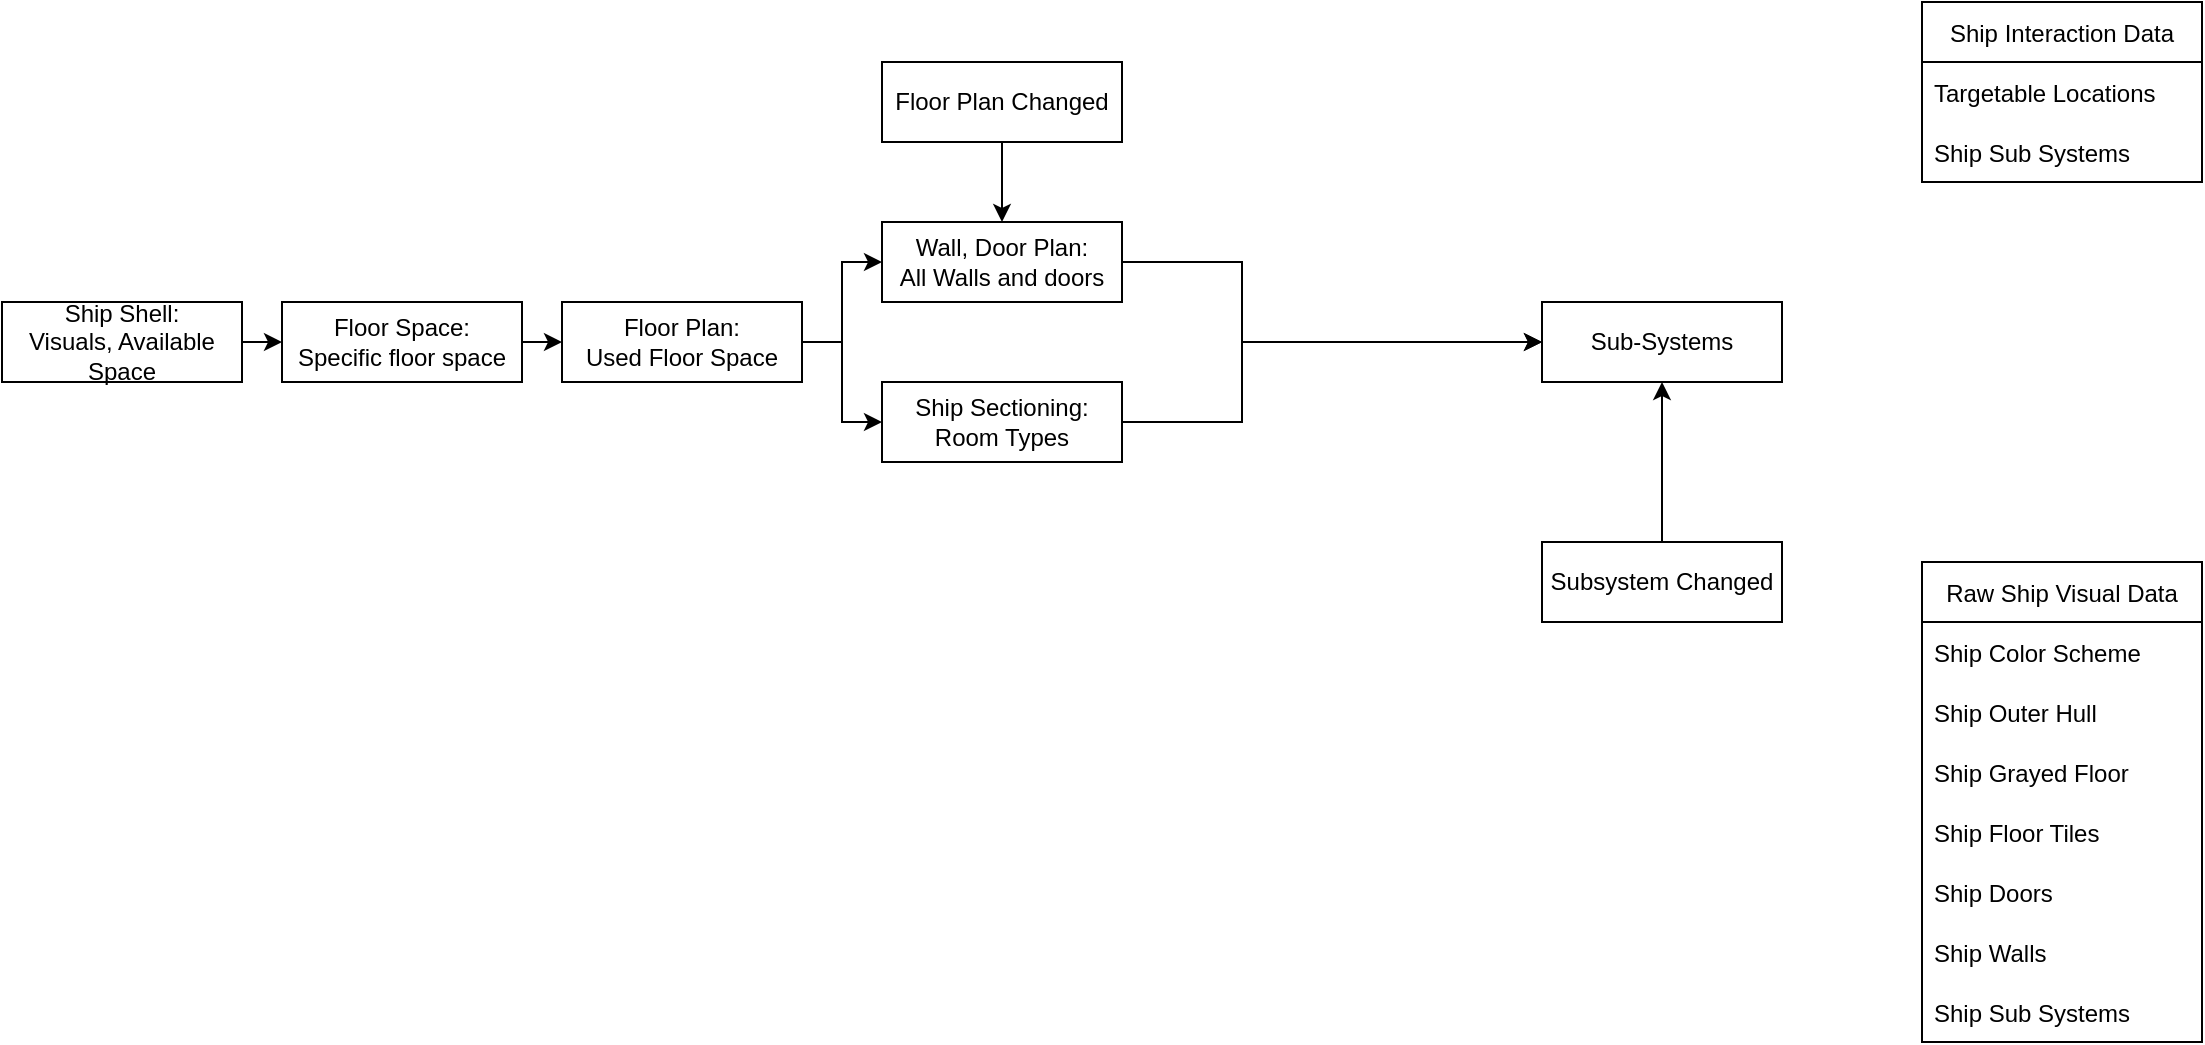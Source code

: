 <mxfile version="20.4.0" type="device" pages="2"><diagram id="C5RBs43oDa-KdzZeNtuy" name="Ship Core"><mxGraphModel dx="1385" dy="635" grid="1" gridSize="10" guides="1" tooltips="1" connect="1" arrows="1" fold="1" page="1" pageScale="1" pageWidth="827" pageHeight="1169" background="none" math="0" shadow="0"><root><mxCell id="WIyWlLk6GJQsqaUBKTNV-0"/><mxCell id="WIyWlLk6GJQsqaUBKTNV-1" parent="WIyWlLk6GJQsqaUBKTNV-0"/><mxCell id="7p_hdZknYmnT9DrRhQLd-8" style="edgeStyle=orthogonalEdgeStyle;rounded=0;orthogonalLoop=1;jettySize=auto;html=1;exitX=1;exitY=0.5;exitDx=0;exitDy=0;entryX=0;entryY=0.5;entryDx=0;entryDy=0;" parent="WIyWlLk6GJQsqaUBKTNV-1" source="7p_hdZknYmnT9DrRhQLd-0" target="7p_hdZknYmnT9DrRhQLd-4" edge="1"><mxGeometry relative="1" as="geometry"/></mxCell><mxCell id="7p_hdZknYmnT9DrRhQLd-10" style="edgeStyle=orthogonalEdgeStyle;rounded=0;orthogonalLoop=1;jettySize=auto;html=1;exitX=1;exitY=0.5;exitDx=0;exitDy=0;entryX=0;entryY=0.5;entryDx=0;entryDy=0;" parent="WIyWlLk6GJQsqaUBKTNV-1" source="7p_hdZknYmnT9DrRhQLd-0" target="7p_hdZknYmnT9DrRhQLd-2" edge="1"><mxGeometry relative="1" as="geometry"/></mxCell><mxCell id="7p_hdZknYmnT9DrRhQLd-0" value="Floor Plan:&lt;br&gt;Used Floor Space" style="rounded=0;whiteSpace=wrap;html=1;fontSize=12;glass=0;strokeWidth=1;shadow=0;" parent="WIyWlLk6GJQsqaUBKTNV-1" vertex="1"><mxGeometry x="370" y="200" width="120" height="40" as="geometry"/></mxCell><mxCell id="7p_hdZknYmnT9DrRhQLd-11" style="edgeStyle=orthogonalEdgeStyle;rounded=0;orthogonalLoop=1;jettySize=auto;html=1;exitX=1;exitY=0.5;exitDx=0;exitDy=0;entryX=0;entryY=0.5;entryDx=0;entryDy=0;" parent="WIyWlLk6GJQsqaUBKTNV-1" source="7p_hdZknYmnT9DrRhQLd-2" target="JEx0_DL-3DDLKQG19EHt-5" edge="1"><mxGeometry relative="1" as="geometry"><mxPoint x="690" y="220.029" as="targetPoint"/><Array as="points"><mxPoint x="710" y="180"/><mxPoint x="710" y="220"/></Array></mxGeometry></mxCell><mxCell id="7p_hdZknYmnT9DrRhQLd-2" value="Wall, Door Plan:&lt;br&gt;All Walls and doors" style="rounded=0;whiteSpace=wrap;html=1;fontSize=12;glass=0;strokeWidth=1;shadow=0;" parent="WIyWlLk6GJQsqaUBKTNV-1" vertex="1"><mxGeometry x="530" y="160" width="120" height="40" as="geometry"/></mxCell><mxCell id="7p_hdZknYmnT9DrRhQLd-12" style="edgeStyle=orthogonalEdgeStyle;rounded=0;orthogonalLoop=1;jettySize=auto;html=1;exitX=1;exitY=0.5;exitDx=0;exitDy=0;entryX=0;entryY=0.5;entryDx=0;entryDy=0;" parent="WIyWlLk6GJQsqaUBKTNV-1" source="7p_hdZknYmnT9DrRhQLd-4" target="JEx0_DL-3DDLKQG19EHt-5" edge="1"><mxGeometry relative="1" as="geometry"><mxPoint x="690" y="220" as="targetPoint"/><Array as="points"><mxPoint x="710" y="260"/><mxPoint x="710" y="220"/></Array></mxGeometry></mxCell><mxCell id="7p_hdZknYmnT9DrRhQLd-4" value="Ship Sectioning:&lt;br&gt;Room Types" style="rounded=0;whiteSpace=wrap;html=1;fontSize=12;glass=0;strokeWidth=1;shadow=0;" parent="WIyWlLk6GJQsqaUBKTNV-1" vertex="1"><mxGeometry x="530" y="240" width="120" height="40" as="geometry"/></mxCell><mxCell id="2l2RFfhSFSuuF0KeVY3t-2" style="edgeStyle=orthogonalEdgeStyle;rounded=0;orthogonalLoop=1;jettySize=auto;html=1;exitX=1;exitY=0.5;exitDx=0;exitDy=0;entryX=0;entryY=0.5;entryDx=0;entryDy=0;" parent="WIyWlLk6GJQsqaUBKTNV-1" source="2l2RFfhSFSuuF0KeVY3t-0" target="7p_hdZknYmnT9DrRhQLd-0" edge="1"><mxGeometry relative="1" as="geometry"/></mxCell><mxCell id="2l2RFfhSFSuuF0KeVY3t-0" value="Floor Space:&lt;br&gt;Specific floor space" style="rounded=0;whiteSpace=wrap;html=1;fontSize=12;glass=0;strokeWidth=1;shadow=0;" parent="WIyWlLk6GJQsqaUBKTNV-1" vertex="1"><mxGeometry x="230" y="200" width="120" height="40" as="geometry"/></mxCell><mxCell id="JEx0_DL-3DDLKQG19EHt-5" value="Sub-Systems" style="rounded=0;whiteSpace=wrap;html=1;fontSize=12;glass=0;strokeWidth=1;shadow=0;" parent="WIyWlLk6GJQsqaUBKTNV-1" vertex="1"><mxGeometry x="860" y="200" width="120" height="40" as="geometry"/></mxCell><mxCell id="JEx0_DL-3DDLKQG19EHt-9" style="edgeStyle=orthogonalEdgeStyle;rounded=0;orthogonalLoop=1;jettySize=auto;html=1;exitX=0.5;exitY=0;exitDx=0;exitDy=0;entryX=0.5;entryY=1;entryDx=0;entryDy=0;" parent="WIyWlLk6GJQsqaUBKTNV-1" source="JEx0_DL-3DDLKQG19EHt-8" target="JEx0_DL-3DDLKQG19EHt-5" edge="1"><mxGeometry relative="1" as="geometry"/></mxCell><mxCell id="JEx0_DL-3DDLKQG19EHt-8" value="Subsystem Changed" style="rounded=0;whiteSpace=wrap;html=1;fontSize=12;glass=0;strokeWidth=1;shadow=0;" parent="WIyWlLk6GJQsqaUBKTNV-1" vertex="1"><mxGeometry x="860" y="320" width="120" height="40" as="geometry"/></mxCell><mxCell id="JEx0_DL-3DDLKQG19EHt-11" style="edgeStyle=orthogonalEdgeStyle;rounded=0;orthogonalLoop=1;jettySize=auto;html=1;exitX=0.5;exitY=1;exitDx=0;exitDy=0;entryX=0.5;entryY=0;entryDx=0;entryDy=0;" parent="WIyWlLk6GJQsqaUBKTNV-1" source="JEx0_DL-3DDLKQG19EHt-10" target="7p_hdZknYmnT9DrRhQLd-2" edge="1"><mxGeometry relative="1" as="geometry"/></mxCell><mxCell id="JEx0_DL-3DDLKQG19EHt-10" value="Floor Plan Changed" style="rounded=0;whiteSpace=wrap;html=1;fontSize=12;glass=0;strokeWidth=1;shadow=0;" parent="WIyWlLk6GJQsqaUBKTNV-1" vertex="1"><mxGeometry x="530" y="80" width="120" height="40" as="geometry"/></mxCell><mxCell id="AVhrmEkSQVzUWwaB-UA6-8" value="Raw Ship Visual Data" style="swimlane;fontStyle=0;childLayout=stackLayout;horizontal=1;startSize=30;horizontalStack=0;resizeParent=1;resizeParentMax=0;resizeLast=0;collapsible=1;marginBottom=0;" vertex="1" parent="WIyWlLk6GJQsqaUBKTNV-1"><mxGeometry x="1050" y="330" width="140" height="240" as="geometry"/></mxCell><mxCell id="AVhrmEkSQVzUWwaB-UA6-17" value="Ship Color Scheme" style="text;strokeColor=none;fillColor=none;align=left;verticalAlign=middle;spacingLeft=4;spacingRight=4;overflow=hidden;points=[[0,0.5],[1,0.5]];portConstraint=eastwest;rotatable=0;" vertex="1" parent="AVhrmEkSQVzUWwaB-UA6-8"><mxGeometry y="30" width="140" height="30" as="geometry"/></mxCell><mxCell id="AVhrmEkSQVzUWwaB-UA6-9" value="Ship Outer Hull" style="text;strokeColor=none;fillColor=none;align=left;verticalAlign=middle;spacingLeft=4;spacingRight=4;overflow=hidden;points=[[0,0.5],[1,0.5]];portConstraint=eastwest;rotatable=0;" vertex="1" parent="AVhrmEkSQVzUWwaB-UA6-8"><mxGeometry y="60" width="140" height="30" as="geometry"/></mxCell><mxCell id="AVhrmEkSQVzUWwaB-UA6-10" value="Ship Grayed Floor" style="text;strokeColor=none;fillColor=none;align=left;verticalAlign=middle;spacingLeft=4;spacingRight=4;overflow=hidden;points=[[0,0.5],[1,0.5]];portConstraint=eastwest;rotatable=0;" vertex="1" parent="AVhrmEkSQVzUWwaB-UA6-8"><mxGeometry y="90" width="140" height="30" as="geometry"/></mxCell><mxCell id="AVhrmEkSQVzUWwaB-UA6-13" value="Ship Floor Tiles" style="text;strokeColor=none;fillColor=none;align=left;verticalAlign=middle;spacingLeft=4;spacingRight=4;overflow=hidden;points=[[0,0.5],[1,0.5]];portConstraint=eastwest;rotatable=0;" vertex="1" parent="AVhrmEkSQVzUWwaB-UA6-8"><mxGeometry y="120" width="140" height="30" as="geometry"/></mxCell><mxCell id="AVhrmEkSQVzUWwaB-UA6-14" value="Ship Doors" style="text;strokeColor=none;fillColor=none;align=left;verticalAlign=middle;spacingLeft=4;spacingRight=4;overflow=hidden;points=[[0,0.5],[1,0.5]];portConstraint=eastwest;rotatable=0;" vertex="1" parent="AVhrmEkSQVzUWwaB-UA6-8"><mxGeometry y="150" width="140" height="30" as="geometry"/></mxCell><mxCell id="AVhrmEkSQVzUWwaB-UA6-11" value="Ship Walls" style="text;strokeColor=none;fillColor=none;align=left;verticalAlign=middle;spacingLeft=4;spacingRight=4;overflow=hidden;points=[[0,0.5],[1,0.5]];portConstraint=eastwest;rotatable=0;" vertex="1" parent="AVhrmEkSQVzUWwaB-UA6-8"><mxGeometry y="180" width="140" height="30" as="geometry"/></mxCell><mxCell id="AVhrmEkSQVzUWwaB-UA6-15" value="Ship Sub Systems" style="text;strokeColor=none;fillColor=none;align=left;verticalAlign=middle;spacingLeft=4;spacingRight=4;overflow=hidden;points=[[0,0.5],[1,0.5]];portConstraint=eastwest;rotatable=0;" vertex="1" parent="AVhrmEkSQVzUWwaB-UA6-8"><mxGeometry y="210" width="140" height="30" as="geometry"/></mxCell><mxCell id="AVhrmEkSQVzUWwaB-UA6-18" value="Ship Interaction Data" style="swimlane;fontStyle=0;childLayout=stackLayout;horizontal=1;startSize=30;horizontalStack=0;resizeParent=1;resizeParentMax=0;resizeLast=0;collapsible=1;marginBottom=0;" vertex="1" parent="WIyWlLk6GJQsqaUBKTNV-1"><mxGeometry x="1050" y="50" width="140" height="90" as="geometry"/></mxCell><mxCell id="AVhrmEkSQVzUWwaB-UA6-23" value="Targetable Locations" style="text;strokeColor=none;fillColor=none;align=left;verticalAlign=middle;spacingLeft=4;spacingRight=4;overflow=hidden;points=[[0,0.5],[1,0.5]];portConstraint=eastwest;rotatable=0;" vertex="1" parent="AVhrmEkSQVzUWwaB-UA6-18"><mxGeometry y="30" width="140" height="30" as="geometry"/></mxCell><mxCell id="AVhrmEkSQVzUWwaB-UA6-25" value="Ship Sub Systems" style="text;strokeColor=none;fillColor=none;align=left;verticalAlign=middle;spacingLeft=4;spacingRight=4;overflow=hidden;points=[[0,0.5],[1,0.5]];portConstraint=eastwest;rotatable=0;" vertex="1" parent="AVhrmEkSQVzUWwaB-UA6-18"><mxGeometry y="60" width="140" height="30" as="geometry"/></mxCell><mxCell id="AVhrmEkSQVzUWwaB-UA6-33" style="edgeStyle=orthogonalEdgeStyle;rounded=0;orthogonalLoop=1;jettySize=auto;html=1;exitX=1;exitY=0.5;exitDx=0;exitDy=0;entryX=0;entryY=0.5;entryDx=0;entryDy=0;" edge="1" parent="WIyWlLk6GJQsqaUBKTNV-1" source="AVhrmEkSQVzUWwaB-UA6-31" target="2l2RFfhSFSuuF0KeVY3t-0"><mxGeometry relative="1" as="geometry"/></mxCell><mxCell id="AVhrmEkSQVzUWwaB-UA6-31" value="Ship Shell:&lt;br&gt;Visuals, Available Space" style="rounded=0;whiteSpace=wrap;html=1;fontSize=12;glass=0;strokeWidth=1;shadow=0;" vertex="1" parent="WIyWlLk6GJQsqaUBKTNV-1"><mxGeometry x="90" y="200" width="120" height="40" as="geometry"/></mxCell></root></mxGraphModel></diagram><diagram id="N1NtMZ2N6w_38L36MssT" name="Ship Visuals"><mxGraphModel dx="1422" dy="762" grid="1" gridSize="10" guides="1" tooltips="1" connect="1" arrows="1" fold="1" page="1" pageScale="1" pageWidth="1100" pageHeight="850" math="0" shadow="0"><root><mxCell id="0"/><mxCell id="1" parent="0"/></root></mxGraphModel></diagram></mxfile>